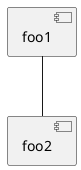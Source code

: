 {
  "sha1": "jfl6rcdm417s28x3z8cjhhcgdsv2266",
  "insertion": {
    "when": "2024-06-03T18:59:31.838Z",
    "url": "https://forum.plantuml.net/11052/remove-unlinked-components",
    "user": "plantuml@gmail.com"
  }
}
@startuml
component foo1
component foo2
component foo3
component foo4
component foo5

foo1 -- foo2

remove @unlinked

@enduml
